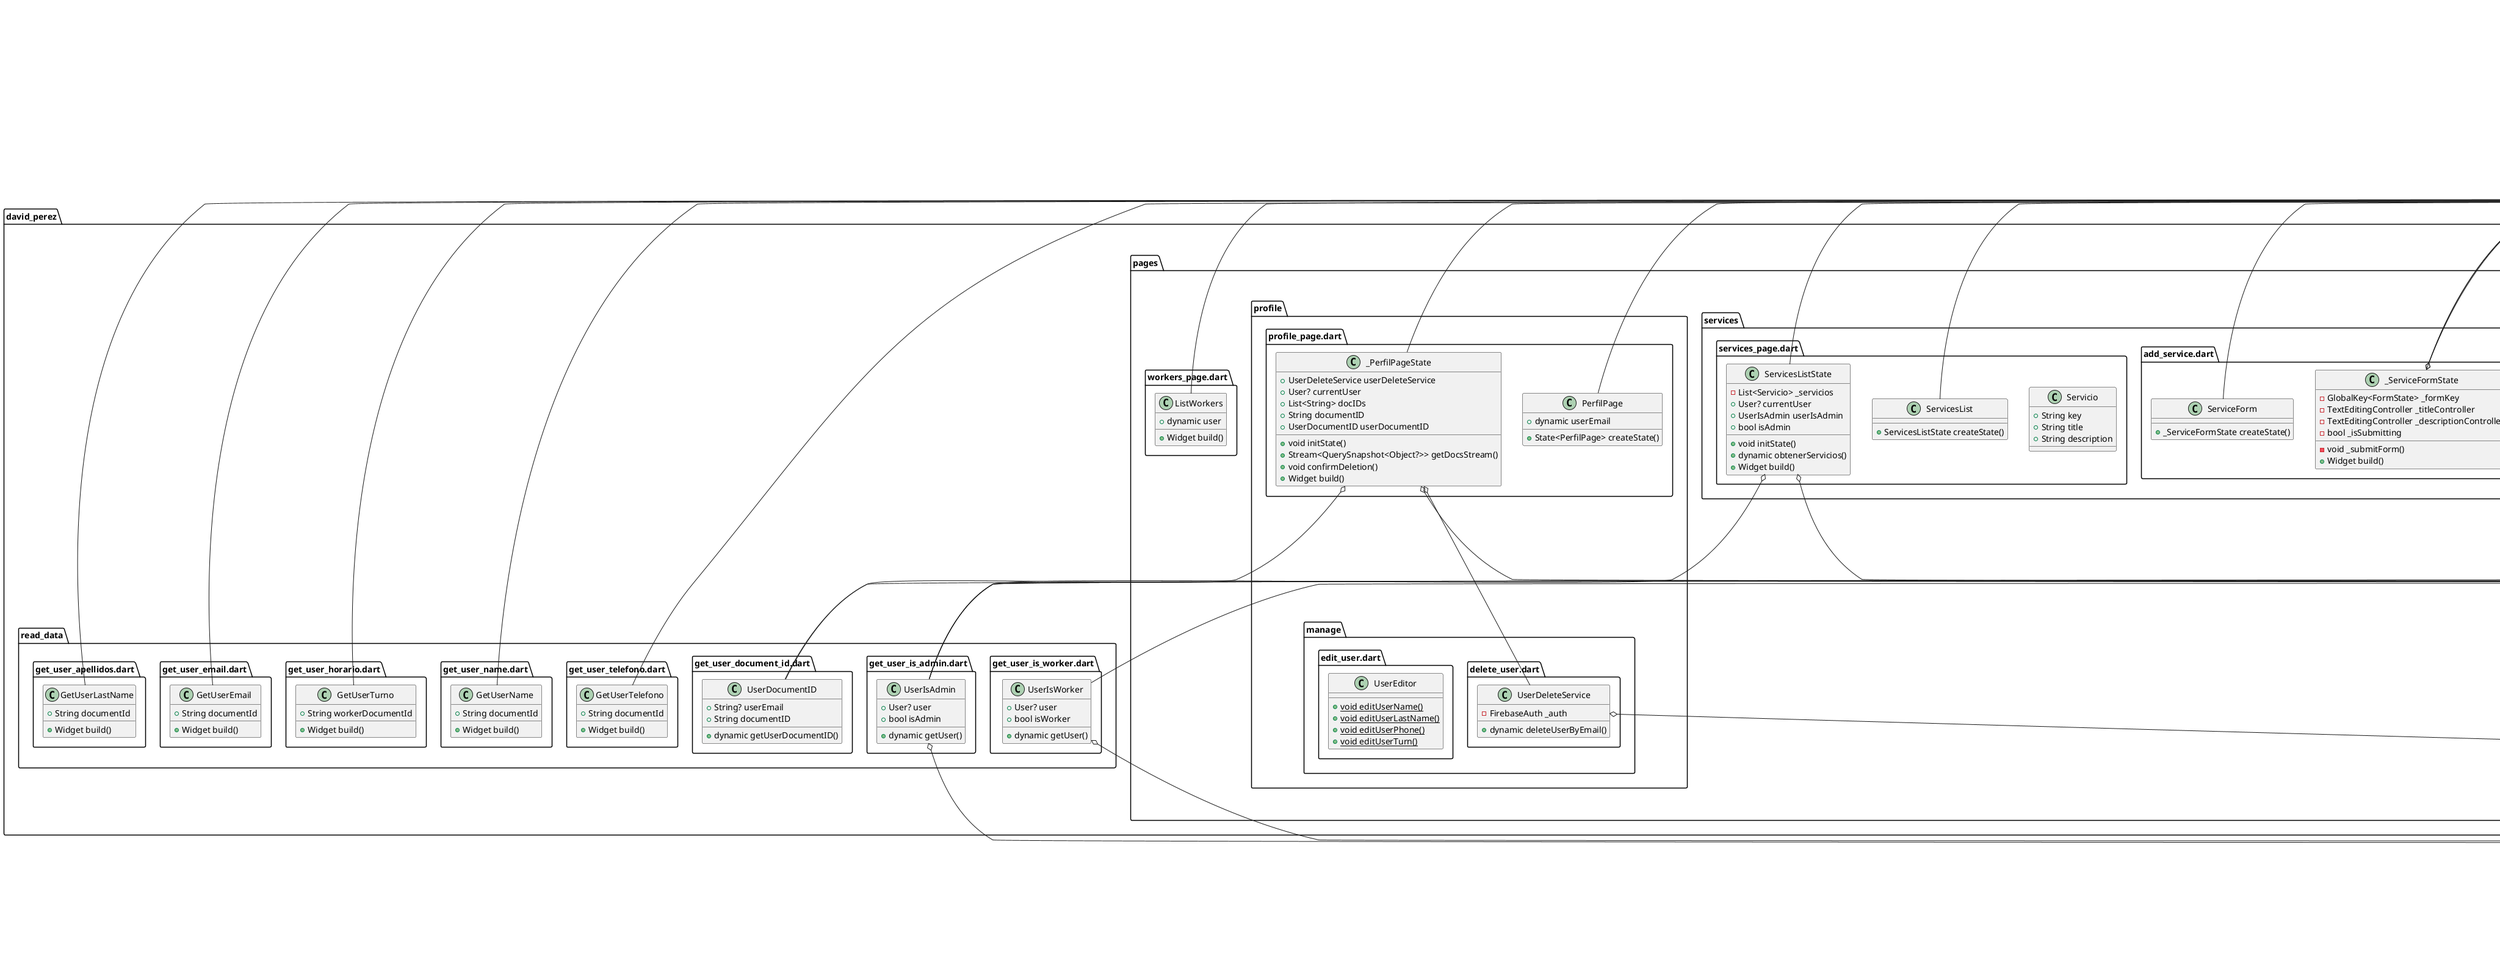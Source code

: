 @startuml
set namespaceSeparator ::

class "david_perez::auth::auth_page.dart::AuthPage" {
  +State<AuthPage> createState()
}

"flutter::src::widgets::framework.dart::StatefulWidget" <|-- "david_perez::auth::auth_page.dart::AuthPage"

class "david_perez::auth::auth_page.dart::_AuthPageState" {
  +bool showLoginPage
  +void toggleScreens()
  +Widget build()
}

"flutter::src::widgets::framework.dart::State" <|-- "david_perez::auth::auth_page.dart::_AuthPageState"

class "david_perez::auth::google_auth.dart::GoogleAuth" {
  -GoogleSignIn _googleSignIn
  -FirebaseAuth _auth
  +dynamic signOut()
  +dynamic signInWithGoogle()
  -dynamic _showPasswordDialog()
}

"david_perez::auth::google_auth.dart::GoogleAuth" o-- "google_sign_in::google_sign_in.dart::GoogleSignIn"
"david_perez::auth::google_auth.dart::GoogleAuth" o-- "firebase_auth::firebase_auth.dart::FirebaseAuth"

class "david_perez::auth::main_page.dart::MainPage" {
  +State<MainPage> createState()
}

"flutter::src::widgets::framework.dart::StatefulWidget" <|-- "david_perez::auth::main_page.dart::MainPage"

class "david_perez::auth::main_page.dart::_MainPageState" {
  +Widget build()
}

"flutter::src::widgets::framework.dart::State" <|-- "david_perez::auth::main_page.dart::_MainPageState"

class "david_perez::firebase_options.dart::DefaultFirebaseOptions" {
  {static} +FirebaseOptions web
  {static} +FirebaseOptions android
  {static} +FirebaseOptions ios
  {static} +FirebaseOptions macos
  {static} +FirebaseOptions currentPlatform
}

"david_perez::firebase_options.dart::DefaultFirebaseOptions" o-- "firebase_core_platform_interface::firebase_core_platform_interface.dart::FirebaseOptions"

class "david_perez::main.dart::MyApp" {
  +Widget build()
}

"flutter::src::widgets::framework.dart::StatelessWidget" <|-- "david_perez::main.dart::MyApp"

class "david_perez::main.dart::AuthenticationService" {
  -FirebaseAuth _firebaseAuth
  +Stream<User?> authStateChanges
  +dynamic signOut()
}

"david_perez::main.dart::AuthenticationService" o-- "firebase_auth::firebase_auth.dart::FirebaseAuth"
"david_perez::main.dart::AuthenticationService" o-- "dart::async::Stream<User>"

class "david_perez::pages::bookings_page.dart::ListBookings" {
  +dynamic getProductById()
  -void _showFlipCardDialog()
  +dynamic getProductData()
  +Widget build()
}

"flutter::src::widgets::framework.dart::StatelessWidget" <|-- "david_perez::pages::bookings_page.dart::ListBookings"

class "david_perez::pages::calendars::calendar_ask_quote.dart::CalendarAskQuotes" {
  +User? user
  +State<CalendarAskQuotes> createState()
}

"david_perez::pages::calendars::calendar_ask_quote.dart::CalendarAskQuotes" o-- "firebase_auth::firebase_auth.dart::User"
"flutter::src::widgets::framework.dart::StatefulWidget" <|-- "david_perez::pages::calendars::calendar_ask_quote.dart::CalendarAskQuotes"

class "david_perez::pages::calendars::calendar_ask_quote.dart::_CalendarAskQuotesState" {
  -CalendarFormat _calendarFormat
  -DateTime _focusedDay
  -DateTime? _selectedDay
  +CalendarService calendarioService
  +void initState()
  -bool _isDaySelectable()
  -dynamic _allCitasOcupadas()
  -dynamic _agregarCita()
  -dynamic _getCitasOcupadas()
  -void _showCitasList()
  -List<String> _getCitas()
  +Widget build()
}

"david_perez::pages::calendars::calendar_ask_quote.dart::_CalendarAskQuotesState" o-- "table_calendar::src::shared::utils.dart::CalendarFormat"
"david_perez::pages::calendars::calendar_ask_quote.dart::_CalendarAskQuotesState" o-- "david_perez::pages::calendars::services::calendar_service.dart::CalendarService"
"flutter::src::widgets::framework.dart::State" <|-- "david_perez::pages::calendars::calendar_ask_quote.dart::_CalendarAskQuotesState"

class "david_perez::pages::calendars::calendar_quotes_page.dart::CalendarQuotesPage" {
  +User? user
  +State<CalendarQuotesPage> createState()
}

"david_perez::pages::calendars::calendar_quotes_page.dart::CalendarQuotesPage" o-- "firebase_auth::firebase_auth.dart::User"
"flutter::src::widgets::framework.dart::StatefulWidget" <|-- "david_perez::pages::calendars::calendar_quotes_page.dart::CalendarQuotesPage"

class "david_perez::pages::calendars::calendar_quotes_page.dart::_CalendarQuotesPageState" {
  -CalendarFormat _calendarFormat
  -DateTime _focusedDay
  -DateTime? _selectedDay
  +CalendarService calendarioService
  +void initState()
  -bool _isDaySelectable()
  -dynamic _allCitasOcupadas()
  -dynamic _agregarCita()
  -dynamic _getCitasOcupadas()
  -void _showCitasList()
  -List<String> _getCitas()
  +Widget build()
}

"david_perez::pages::calendars::calendar_quotes_page.dart::_CalendarQuotesPageState" o-- "table_calendar::src::shared::utils.dart::CalendarFormat"
"david_perez::pages::calendars::calendar_quotes_page.dart::_CalendarQuotesPageState" o-- "david_perez::pages::calendars::services::calendar_service.dart::CalendarService"
"flutter::src::widgets::framework.dart::State" <|-- "david_perez::pages::calendars::calendar_quotes_page.dart::_CalendarQuotesPageState"

class "david_perez::pages::calendars::calendar_worker_page.dart::CalendarWorker" {
  +String workerUid
  +User? user
  +_CalendarWorkerState createState()
}

"david_perez::pages::calendars::calendar_worker_page.dart::CalendarWorker" o-- "firebase_auth::firebase_auth.dart::User"
"flutter::src::widgets::framework.dart::StatefulWidget" <|-- "david_perez::pages::calendars::calendar_worker_page.dart::CalendarWorker"

class "david_perez::pages::calendars::calendar_worker_page.dart::_CalendarWorkerState" {
  +CalendarFormat calendarFormat
  -DateTime _focusedDay
  -DateTime? _selectedDay
  +String workerEmail
  +dynamic getEventsOfDay()
  +void initState()
  +dynamic dayHasTasks()
  +Widget build()
}

"david_perez::pages::calendars::calendar_worker_page.dart::_CalendarWorkerState" o-- "table_calendar::src::shared::utils.dart::CalendarFormat"
"flutter::src::widgets::framework.dart::State" <|-- "david_perez::pages::calendars::calendar_worker_page.dart::_CalendarWorkerState"

class "david_perez::pages::calendars::services::calendar_service.dart::CalendarService" {
  +FirebaseFirestore firestore
  +User? currentUser
  +dynamic eliminarCitasAntiguas()
  +dynamic getUserDataFuture()
  +dynamic getClienteUid()
  +dynamic getWorkerTurn()
  +dynamic getWorkerUid()
}

"david_perez::pages::calendars::services::calendar_service.dart::CalendarService" o-- "cloud_firestore::cloud_firestore.dart::FirebaseFirestore"
"david_perez::pages::calendars::services::calendar_service.dart::CalendarService" o-- "firebase_auth::firebase_auth.dart::User"

class "david_perez::pages::facilities::add_facilities.dart::FacilitieForm" {
  +_FacilitieFormState createState()
}

"flutter::src::widgets::framework.dart::StatefulWidget" <|-- "david_perez::pages::facilities::add_facilities.dart::FacilitieForm"

class "david_perez::pages::facilities::add_facilities.dart::_FacilitieFormState" {
  -GlobalKey<FormState> _formKey
  -TextEditingController _titleController
  -TextEditingController _descriptionController
  -bool _isSubmitting
  -void _submitForm()
  +Widget build()
}

"david_perez::pages::facilities::add_facilities.dart::_FacilitieFormState" o-- "flutter::src::widgets::framework.dart::GlobalKey<FormState>"
"david_perez::pages::facilities::add_facilities.dart::_FacilitieFormState" o-- "flutter::src::widgets::editable_text.dart::TextEditingController"
"flutter::src::widgets::framework.dart::State" <|-- "david_perez::pages::facilities::add_facilities.dart::_FacilitieFormState"

class "david_perez::pages::facilities::facilities_page.dart::Facility" {
  +String key
  +String titulo
  +String descripcion
}

class "david_perez::pages::facilities::facilities_page.dart::FacilitiesList" {
  +FacilitiesListState createState()
}

"flutter::src::widgets::framework.dart::StatefulWidget" <|-- "david_perez::pages::facilities::facilities_page.dart::FacilitiesList"

class "david_perez::pages::facilities::facilities_page.dart::FacilitiesListState" {
  -List<Facility> _facilities
  +User? currentUser
  +UserIsAdmin userIsAdmin
  +bool isAdmin
  +void initState()
  +dynamic obtenerServicios()
  +Widget build()
}

"david_perez::pages::facilities::facilities_page.dart::FacilitiesListState" o-- "firebase_auth::firebase_auth.dart::User"
"david_perez::pages::facilities::facilities_page.dart::FacilitiesListState" o-- "david_perez::read_data::get_user_is_admin.dart::UserIsAdmin"
"flutter::src::widgets::framework.dart::State" <|-- "david_perez::pages::facilities::facilities_page.dart::FacilitiesListState"

class "david_perez::pages::forgot_pw_page.dart::ForgotPasswordPage" {
  +State<ForgotPasswordPage> createState()
}

"flutter::src::widgets::framework.dart::StatefulWidget" <|-- "david_perez::pages::forgot_pw_page.dart::ForgotPasswordPage"

class "david_perez::pages::forgot_pw_page.dart::_ForgotPasswordPageState" {
  -TextEditingController _emailController
  +void dispose()
  +dynamic passwordReset()
  +Widget build()
}

"david_perez::pages::forgot_pw_page.dart::_ForgotPasswordPageState" o-- "flutter::src::widgets::editable_text.dart::TextEditingController"
"flutter::src::widgets::framework.dart::State" <|-- "david_perez::pages::forgot_pw_page.dart::_ForgotPasswordPageState"

class "david_perez::pages::home_page.dart::HomePage" {
  +State<HomePage> createState()
}

"flutter::src::widgets::framework.dart::StatefulWidget" <|-- "david_perez::pages::home_page.dart::HomePage"

class "david_perez::pages::home_page.dart::_HomePageState" {
  +Widget build()
}

"flutter::src::widgets::framework.dart::State" <|-- "david_perez::pages::home_page.dart::_HomePageState"

class "david_perez::pages::jobs_page.dart::ListJobs" {
  +Widget build()
}

"flutter::src::widgets::framework.dart::StatelessWidget" <|-- "david_perez::pages::jobs_page.dart::ListJobs"

class "david_perez::pages::login_page.dart::LoginPage" {
  +void Function() showRegisterPage
  +State<LoginPage> createState()
}

"david_perez::pages::login_page.dart::LoginPage" o-- "dart::ui::void Function()"
"flutter::src::widgets::framework.dart::StatefulWidget" <|-- "david_perez::pages::login_page.dart::LoginPage"

class "david_perez::pages::login_page.dart::_LoginPageState" {
  +TextEditingController emailController
  +TextEditingController passwordController
  +bool validateFields()
  +Widget build()
}

"david_perez::pages::login_page.dart::_LoginPageState" o-- "flutter::src::widgets::editable_text.dart::TextEditingController"
"flutter::src::widgets::framework.dart::State" <|-- "david_perez::pages::login_page.dart::_LoginPageState"

class "david_perez::pages::maintenances::add_maintenance.dart::MaintenanceForm" {
  +_MaintenanceFormState createState()
}

"flutter::src::widgets::framework.dart::StatefulWidget" <|-- "david_perez::pages::maintenances::add_maintenance.dart::MaintenanceForm"

class "david_perez::pages::maintenances::add_maintenance.dart::_MaintenanceFormState" {
  -GlobalKey<FormState> _formKey
  -TextEditingController _titleController
  -TextEditingController _descriptionController
  -bool _isSubmitting
  -void _submitForm()
  +Widget build()
}

"david_perez::pages::maintenances::add_maintenance.dart::_MaintenanceFormState" o-- "flutter::src::widgets::framework.dart::GlobalKey<FormState>"
"david_perez::pages::maintenances::add_maintenance.dart::_MaintenanceFormState" o-- "flutter::src::widgets::editable_text.dart::TextEditingController"
"flutter::src::widgets::framework.dart::State" <|-- "david_perez::pages::maintenances::add_maintenance.dart::_MaintenanceFormState"

class "david_perez::pages::maintenances::maintenance_page.dart::Maintenance" {
  +String key
  +String title
  +String description
}

class "david_perez::pages::maintenances::maintenance_page.dart::MaintenanceList" {
  +MaintenanceListState createState()
}

"flutter::src::widgets::framework.dart::StatefulWidget" <|-- "david_perez::pages::maintenances::maintenance_page.dart::MaintenanceList"

class "david_perez::pages::maintenances::maintenance_page.dart::MaintenanceListState" {
  -List<Maintenance> _maintenances
  +User? currentUser
  +UserIsAdmin userIsAdmin
  +bool isAdmin
  +void initState()
  +dynamic obtenerMaintenances()
  +Widget build()
}

"david_perez::pages::maintenances::maintenance_page.dart::MaintenanceListState" o-- "firebase_auth::firebase_auth.dart::User"
"david_perez::pages::maintenances::maintenance_page.dart::MaintenanceListState" o-- "david_perez::read_data::get_user_is_admin.dart::UserIsAdmin"
"flutter::src::widgets::framework.dart::State" <|-- "david_perez::pages::maintenances::maintenance_page.dart::MaintenanceListState"

class "david_perez::pages::manage_page.dart::ManagePage" {
  +User? currentUser
  +State<ManagePage> createState()
}

"david_perez::pages::manage_page.dart::ManagePage" o-- "firebase_auth::firebase_auth.dart::User"
"flutter::src::widgets::framework.dart::StatefulWidget" <|-- "david_perez::pages::manage_page.dart::ManagePage"

class "david_perez::pages::manage_page.dart::_ManagePageState" {
  +Widget build()
  -Widget _buildCard()
}

"flutter::src::widgets::framework.dart::State" <|-- "david_perez::pages::manage_page.dart::_ManagePageState"

class "david_perez::pages::products_page.dart::ListProducts" {
  +Widget build()
}

"flutter::src::widgets::framework.dart::StatelessWidget" <|-- "david_perez::pages::products_page.dart::ListProducts"

class "david_perez::pages::profile::manage::delete_user.dart::UserDeleteService" {
  -FirebaseAuth _auth
  +dynamic deleteUserByEmail()
}

"david_perez::pages::profile::manage::delete_user.dart::UserDeleteService" o-- "firebase_auth::firebase_auth.dart::FirebaseAuth"

class "david_perez::pages::profile::manage::edit_user.dart::UserEditor" {
  {static} +void editUserName()
  {static} +void editUserLastName()
  {static} +void editUserPhone()
  {static} +void editUserTurn()
}

class "david_perez::pages::profile::profile_page.dart::PerfilPage" {
  +dynamic userEmail
  +State<PerfilPage> createState()
}

"flutter::src::widgets::framework.dart::StatefulWidget" <|-- "david_perez::pages::profile::profile_page.dart::PerfilPage"

class "david_perez::pages::profile::profile_page.dart::_PerfilPageState" {
  +UserDeleteService userDeleteService
  +User? currentUser
  +List<String> docIDs
  +String documentID
  +UserDocumentID userDocumentID
  +void initState()
  +Stream<QuerySnapshot<Object?>> getDocsStream()
  +void confirmDeletion()
  +Widget build()
}

"david_perez::pages::profile::profile_page.dart::_PerfilPageState" o-- "david_perez::pages::profile::manage::delete_user.dart::UserDeleteService"
"david_perez::pages::profile::profile_page.dart::_PerfilPageState" o-- "firebase_auth::firebase_auth.dart::User"
"david_perez::pages::profile::profile_page.dart::_PerfilPageState" o-- "david_perez::read_data::get_user_document_id.dart::UserDocumentID"
"flutter::src::widgets::framework.dart::State" <|-- "david_perez::pages::profile::profile_page.dart::_PerfilPageState"

class "david_perez::pages::register_page.dart::RegisterPage" {
  +void Function() showLoginPage
  +State<RegisterPage> createState()
}

"david_perez::pages::register_page.dart::RegisterPage" o-- "dart::ui::void Function()"
"flutter::src::widgets::framework.dart::StatefulWidget" <|-- "david_perez::pages::register_page.dart::RegisterPage"

class "david_perez::pages::register_page.dart::_RegisterPageState" {
  +TextEditingController emailController
  +TextEditingController passwordController
  +TextEditingController confirmPasswordController
  +TextEditingController nameController
  +TextEditingController lastNameController
  +TextEditingController phoneController
  +bool isWorker
  +TextEditingController code
  +Widget build()
}

"david_perez::pages::register_page.dart::_RegisterPageState" o-- "flutter::src::widgets::editable_text.dart::TextEditingController"
"flutter::src::widgets::framework.dart::State" <|-- "david_perez::pages::register_page.dart::_RegisterPageState"

class "david_perez::pages::services::add_service.dart::ServiceForm" {
  +_ServiceFormState createState()
}

"flutter::src::widgets::framework.dart::StatefulWidget" <|-- "david_perez::pages::services::add_service.dart::ServiceForm"

class "david_perez::pages::services::add_service.dart::_ServiceFormState" {
  -GlobalKey<FormState> _formKey
  -TextEditingController _titleController
  -TextEditingController _descriptionController
  -bool _isSubmitting
  -void _submitForm()
  +Widget build()
}

"david_perez::pages::services::add_service.dart::_ServiceFormState" o-- "flutter::src::widgets::framework.dart::GlobalKey<FormState>"
"david_perez::pages::services::add_service.dart::_ServiceFormState" o-- "flutter::src::widgets::editable_text.dart::TextEditingController"
"flutter::src::widgets::framework.dart::State" <|-- "david_perez::pages::services::add_service.dart::_ServiceFormState"

class "david_perez::pages::services::services_page.dart::Servicio" {
  +String key
  +String title
  +String description
}

class "david_perez::pages::services::services_page.dart::ServicesList" {
  +ServicesListState createState()
}

"flutter::src::widgets::framework.dart::StatefulWidget" <|-- "david_perez::pages::services::services_page.dart::ServicesList"

class "david_perez::pages::services::services_page.dart::ServicesListState" {
  -List<Servicio> _servicios
  +User? currentUser
  +UserIsAdmin userIsAdmin
  +bool isAdmin
  +void initState()
  +dynamic obtenerServicios()
  +Widget build()
}

"david_perez::pages::services::services_page.dart::ServicesListState" o-- "firebase_auth::firebase_auth.dart::User"
"david_perez::pages::services::services_page.dart::ServicesListState" o-- "david_perez::read_data::get_user_is_admin.dart::UserIsAdmin"
"flutter::src::widgets::framework.dart::State" <|-- "david_perez::pages::services::services_page.dart::ServicesListState"

class "david_perez::pages::workers_page.dart::ListWorkers" {
  +dynamic user
  +Widget build()
}

"flutter::src::widgets::framework.dart::StatelessWidget" <|-- "david_perez::pages::workers_page.dart::ListWorkers"

class "david_perez::read_data::get_user_apellidos.dart::GetUserLastName" {
  +String documentId
  +Widget build()
}

"flutter::src::widgets::framework.dart::StatelessWidget" <|-- "david_perez::read_data::get_user_apellidos.dart::GetUserLastName"

class "david_perez::read_data::get_user_document_id.dart::UserDocumentID" {
  +String? userEmail
  +String documentID
  +dynamic getUserDocumentID()
}

class "david_perez::read_data::get_user_email.dart::GetUserEmail" {
  +String documentId
  +Widget build()
}

"flutter::src::widgets::framework.dart::StatelessWidget" <|-- "david_perez::read_data::get_user_email.dart::GetUserEmail"

class "david_perez::read_data::get_user_horario.dart::GetUserTurno" {
  +String workerDocumentId
  +Widget build()
}

"flutter::src::widgets::framework.dart::StatelessWidget" <|-- "david_perez::read_data::get_user_horario.dart::GetUserTurno"

class "david_perez::read_data::get_user_is_admin.dart::UserIsAdmin" {
  +User? user
  +bool isAdmin
  +dynamic getUser()
}

"david_perez::read_data::get_user_is_admin.dart::UserIsAdmin" o-- "firebase_auth::firebase_auth.dart::User"

class "david_perez::read_data::get_user_is_worker.dart::UserIsWorker" {
  +User? user
  +bool isWorker
  +dynamic getUser()
}

"david_perez::read_data::get_user_is_worker.dart::UserIsWorker" o-- "firebase_auth::firebase_auth.dart::User"

class "david_perez::read_data::get_user_name.dart::GetUserName" {
  +String documentId
  +Widget build()
}

"flutter::src::widgets::framework.dart::StatelessWidget" <|-- "david_perez::read_data::get_user_name.dart::GetUserName"

class "david_perez::read_data::get_user_telefono.dart::GetUserTelefono" {
  +String documentId
  +Widget build()
}

"flutter::src::widgets::framework.dart::StatelessWidget" <|-- "david_perez::read_data::get_user_telefono.dart::GetUserTelefono"

class "david_perez::services::user_auth.dart::UserAuth" {
  +TextEditingController emailController
  +TextEditingController passwordController
  +BuildContext context
  +FirebaseAuth auth
  -GoogleSignIn _googleSignIn
  +dynamic signUserIn()
  +dynamic wrongEmailMessage()
  +dynamic wrongPasswordMessage()
  +dynamic signOutGoogle()
}

"david_perez::services::user_auth.dart::UserAuth" o-- "flutter::src::widgets::editable_text.dart::TextEditingController"
"david_perez::services::user_auth.dart::UserAuth" o-- "flutter::src::widgets::framework.dart::BuildContext"
"david_perez::services::user_auth.dart::UserAuth" o-- "firebase_auth::firebase_auth.dart::FirebaseAuth"
"david_perez::services::user_auth.dart::UserAuth" o-- "google_sign_in::google_sign_in.dart::GoogleSignIn"

class "david_perez::services::user_register.dart::UserRegister" {
  +TextEditingController emailController
  +TextEditingController passwordController
  +TextEditingController confirmPasswordController
  +TextEditingController nameController
  +TextEditingController lastNameController
  +TextEditingController phoneController
  +TextEditingController code
  +BuildContext context
  +bool isWorker
  +bool isBoss
  +bool isMeasurer
  +dynamic isCodeValid()
  +dynamic signUp()
  +bool isEmailValid()
  +bool isPhoneNumberValid()
  +bool isPasswordStrongEnough()
  +dynamic checkEmailInUse()
  +void wrongMessage()
  +dynamic addUserDetails()
  +bool passwordConfirmed()
}

"david_perez::services::user_register.dart::UserRegister" o-- "flutter::src::widgets::editable_text.dart::TextEditingController"
"david_perez::services::user_register.dart::UserRegister" o-- "flutter::src::widgets::framework.dart::BuildContext"

class "david_perez::widgets::bookings::delete_booking.dart::DeleteBookingDialog" {
  +DocumentSnapshot<Object?> booking
  +DeleteBookingDialogState createState()
}

"david_perez::widgets::bookings::delete_booking.dart::DeleteBookingDialog" o-- "cloud_firestore::cloud_firestore.dart::DocumentSnapshot<Object>"
"flutter::src::widgets::framework.dart::StatefulWidget" <|-- "david_perez::widgets::bookings::delete_booking.dart::DeleteBookingDialog"

class "david_perez::widgets::bookings::delete_booking.dart::DeleteBookingDialogState" {
  +void deleteBooking()
  +void deleteTask()
  +Widget build()
}

"flutter::src::widgets::framework.dart::State" <|-- "david_perez::widgets::bookings::delete_booking.dart::DeleteBookingDialogState"

class "david_perez::widgets::bookings::show_booking.dart::ShowBookingDialog" {
  +DocumentSnapshot<Object?> booking
  +ShowBookingDialogState createState()
}

"david_perez::widgets::bookings::show_booking.dart::ShowBookingDialog" o-- "cloud_firestore::cloud_firestore.dart::DocumentSnapshot<Object>"
"flutter::src::widgets::framework.dart::StatefulWidget" <|-- "david_perez::widgets::bookings::show_booking.dart::ShowBookingDialog"

class "david_perez::widgets::bookings::show_booking.dart::ShowBookingDialogState" {
  +TextEditingController dateController
  +TextEditingController productController
  +bool isPaid
  +void initState()
  +dynamic getProductData()
  +dynamic getProductById()
  -void _showFlipCardDialog()
  +Widget build()
}

"david_perez::widgets::bookings::show_booking.dart::ShowBookingDialogState" o-- "flutter::src::widgets::editable_text.dart::TextEditingController"
"flutter::src::widgets::framework.dart::State" <|-- "david_perez::widgets::bookings::show_booking.dart::ShowBookingDialogState"

class "david_perez::widgets::custom_appbar.dart::CustomAppBar" {
  +bool showBackArrow
  +Size preferredSize
  +Widget build()
}

"david_perez::widgets::custom_appbar.dart::CustomAppBar" o-- "dart::ui::Size"
"flutter::src::widgets::framework.dart::StatelessWidget" <|-- "david_perez::widgets::custom_appbar.dart::CustomAppBar"
"flutter::src::widgets::preferred_size.dart::PreferredSizeWidget" <|-- "david_perez::widgets::custom_appbar.dart::CustomAppBar"

class "david_perez::widgets::custom_drawer.dart::CustomDrawer" {
  +User? currentUser
  +State<CustomDrawer> createState()
}

"david_perez::widgets::custom_drawer.dart::CustomDrawer" o-- "firebase_auth::firebase_auth.dart::User"
"flutter::src::widgets::framework.dart::StatefulWidget" <|-- "david_perez::widgets::custom_drawer.dart::CustomDrawer"

class "david_perez::widgets::custom_drawer.dart::_CustomDrawerState" {
  +bool isWorker
  +bool isAdmin
  +String documentID
  +UserIsAdmin userIsAdmin
  +UserIsWorker userIsWorker
  +UserDocumentID userDocumentID
  +void initState()
  +Widget build()
}

"david_perez::widgets::custom_drawer.dart::_CustomDrawerState" o-- "david_perez::read_data::get_user_is_admin.dart::UserIsAdmin"
"david_perez::widgets::custom_drawer.dart::_CustomDrawerState" o-- "david_perez::read_data::get_user_is_worker.dart::UserIsWorker"
"david_perez::widgets::custom_drawer.dart::_CustomDrawerState" o-- "david_perez::read_data::get_user_document_id.dart::UserDocumentID"
"flutter::src::widgets::framework.dart::State" <|-- "david_perez::widgets::custom_drawer.dart::_CustomDrawerState"

class "david_perez::widgets::icons.dart::CircleIconsWidget" {
  +String whatsappNumber
  +String phoneNumber
  +String instagramProfile
  +Widget build()
}

"flutter::src::widgets::framework.dart::StatelessWidget" <|-- "david_perez::widgets::icons.dart::CircleIconsWidget"

class "david_perez::widgets::icons_home.dart::IconsHome" {
  +String iconURL
  +String text
  +Widget page
  +_IconsHomeState createState()
}

"david_perez::widgets::icons_home.dart::IconsHome" o-- "flutter::src::widgets::framework.dart::Widget"
"flutter::src::widgets::framework.dart::StatefulWidget" <|-- "david_perez::widgets::icons_home.dart::IconsHome"

class "david_perez::widgets::icons_home.dart::_IconsHomeState" {
  +Widget build()
}

"flutter::src::widgets::framework.dart::State" <|-- "david_perez::widgets::icons_home.dart::_IconsHomeState"

class "david_perez::widgets::jobs::add_job.dart::JobForm" {
  +_JobFormState createState()
}

"flutter::src::widgets::framework.dart::StatefulWidget" <|-- "david_perez::widgets::jobs::add_job.dart::JobForm"

class "david_perez::widgets::jobs::add_job.dart::_JobFormState" {
  -GlobalKey<FormState> _formKey
  -TextEditingController _titleController
  -TextEditingController _descriptionController
  -File? _image
  -bool _isSubmitting
  -String? _imageError
  -dynamic _pickImage()
  -dynamic _uploadImageToStorage()
  -void _submitForm()
  +Widget build()
}

"david_perez::widgets::jobs::add_job.dart::_JobFormState" o-- "flutter::src::widgets::framework.dart::GlobalKey<FormState>"
"david_perez::widgets::jobs::add_job.dart::_JobFormState" o-- "flutter::src::widgets::editable_text.dart::TextEditingController"
"david_perez::widgets::jobs::add_job.dart::_JobFormState" o-- "dart::io::File"
"flutter::src::widgets::framework.dart::State" <|-- "david_perez::widgets::jobs::add_job.dart::_JobFormState"

class "david_perez::widgets::jobs::edit_job.dart::EditJob" {
  +dynamic job
  +State<EditJob> createState()
}

"flutter::src::widgets::framework.dart::StatefulWidget" <|-- "david_perez::widgets::jobs::edit_job.dart::EditJob"

class "david_perez::widgets::jobs::edit_job.dart::_EditJobState" {
  -String _title
  -String _description
  -File? _image
  -String? _imageUrlFromDatabase
  +String jobID
  -GlobalKey<FormState> _formKey
  +CollectionReference<Object?> jobsCollection
  -dynamic _pickImage()
  -dynamic _uploadImageToStorage()
  -dynamic _deletePreviousImage()
  -void _showLoadingDialog()
  -Widget _buildImage()
  +Widget build()
}

"david_perez::widgets::jobs::edit_job.dart::_EditJobState" o-- "dart::io::File"
"david_perez::widgets::jobs::edit_job.dart::_EditJobState" o-- "flutter::src::widgets::framework.dart::GlobalKey<FormState>"
"david_perez::widgets::jobs::edit_job.dart::_EditJobState" o-- "cloud_firestore::cloud_firestore.dart::CollectionReference<Object>"
"flutter::src::widgets::framework.dart::State" <|-- "david_perez::widgets::jobs::edit_job.dart::_EditJobState"

class "david_perez::widgets::jobs::jobs_row.dart::JobsCardsRow" {
  +User? currentUser
  +State<JobsCardsRow> createState()
}

"david_perez::widgets::jobs::jobs_row.dart::JobsCardsRow" o-- "firebase_auth::firebase_auth.dart::User"
"flutter::src::widgets::framework.dart::StatefulWidget" <|-- "david_perez::widgets::jobs::jobs_row.dart::JobsCardsRow"

class "david_perez::widgets::jobs::jobs_row.dart::_JobsCardsRowState" {
  +FirebaseFirestore database
  +Stream<QuerySnapshot<Object?>> fetchJobsStream()
  +Widget build()
}

"david_perez::widgets::jobs::jobs_row.dart::_JobsCardsRowState" o-- "cloud_firestore::cloud_firestore.dart::FirebaseFirestore"
"flutter::src::widgets::framework.dart::State" <|-- "david_perez::widgets::jobs::jobs_row.dart::_JobsCardsRowState"

class "david_perez::widgets::jobs::job_card_widget.dart::JobCardWidget" {
  +dynamic job
  +Widget build()
}

"flutter::src::widgets::framework.dart::StatelessWidget" <|-- "david_perez::widgets::jobs::job_card_widget.dart::JobCardWidget"

class "david_perez::widgets::lists::bookings_list.dart::BookingsListView" {
  +User? currentUser
  +String? clienteEmail
  +Widget build()
}

"david_perez::widgets::lists::bookings_list.dart::BookingsListView" o-- "firebase_auth::firebase_auth.dart::User"
"flutter::src::widgets::framework.dart::StatelessWidget" <|-- "david_perez::widgets::lists::bookings_list.dart::BookingsListView"

class "david_perez::widgets::lists::quotes_list_view.dart::CitasListView" {
  +String? clienteUid
  +DateTime? selectedDay
  +User? currentUser
  +String? clienteEmail
  +Widget build()
}

"david_perez::widgets::lists::quotes_list_view.dart::CitasListView" o-- "firebase_auth::firebase_auth.dart::User"
"flutter::src::widgets::framework.dart::StatelessWidget" <|-- "david_perez::widgets::lists::quotes_list_view.dart::CitasListView"

class "david_perez::widgets::lists::task_list_view.dart::TaskListView" {
  +String? workerUid
  +DateTime? selectedDay
  +bool? isAssigned
  +String? userEmail
  +String workerEmail
  +bool? edit
  +Widget build()
}

"flutter::src::widgets::framework.dart::StatelessWidget" <|-- "david_perez::widgets::lists::task_list_view.dart::TaskListView"

class "david_perez::widgets::my_button.dart::MyButton" {
  +dynamic Function()? onTap
  +String text
  +Widget build()
}

"david_perez::widgets::my_button.dart::MyButton" o-- "null::dynamic Function()"
"flutter::src::widgets::framework.dart::StatelessWidget" <|-- "david_perez::widgets::my_button.dart::MyButton"

class "david_perez::widgets::my_textfield.dart::MyTextField" {
  +TextEditingController controller
  +String hintText
  +bool obscureText
  +State<MyTextField> createState()
}

"david_perez::widgets::my_textfield.dart::MyTextField" o-- "flutter::src::widgets::editable_text.dart::TextEditingController"
"flutter::src::widgets::framework.dart::StatefulWidget" <|-- "david_perez::widgets::my_textfield.dart::MyTextField"

class "david_perez::widgets::my_textfield.dart::_MyTextFieldState" {
  +bool obscureText
  +void initState()
  +Widget build()
}

"flutter::src::widgets::framework.dart::State" <|-- "david_perez::widgets::my_textfield.dart::_MyTextFieldState"

class "david_perez::widgets::products::add_product.dart::ProductForm" {
  +_ProductFormState createState()
}

"flutter::src::widgets::framework.dart::StatefulWidget" <|-- "david_perez::widgets::products::add_product.dart::ProductForm"

class "david_perez::widgets::products::add_product.dart::_ProductFormState" {
  -GlobalKey<FormState> _formKey
  -TextEditingController _titleController
  -TextEditingController _descriptionController
  -TextEditingController _priceController
  -TextEditingController _stockController
  -File? _image
  -bool _isSubmitting
  -String? _imageError
  -dynamic _pickImage()
  -dynamic _uploadImageToStorage()
  -void _submitForm()
  +Widget build()
}

"david_perez::widgets::products::add_product.dart::_ProductFormState" o-- "flutter::src::widgets::framework.dart::GlobalKey<FormState>"
"david_perez::widgets::products::add_product.dart::_ProductFormState" o-- "flutter::src::widgets::editable_text.dart::TextEditingController"
"david_perez::widgets::products::add_product.dart::_ProductFormState" o-- "dart::io::File"
"flutter::src::widgets::framework.dart::State" <|-- "david_perez::widgets::products::add_product.dart::_ProductFormState"

class "david_perez::widgets::products::edit_product.dart::EditProduct" {
  +dynamic product
  +State<EditProduct> createState()
}

"flutter::src::widgets::framework.dart::StatefulWidget" <|-- "david_perez::widgets::products::edit_product.dart::EditProduct"

class "david_perez::widgets::products::edit_product.dart::_EditProductState" {
  -String _title
  -String _description
  -String _price
  -String _cantidad
  -File? _image
  -String? _imageUrlFromDatabase
  +String productID
  -GlobalKey<FormState> _formKey
  +CollectionReference<Object?> productsCollection
  -dynamic _pickImage()
  -dynamic _uploadImageToStorage()
  -dynamic _deletePreviousImage()
  -void _showLoadingDialog()
  -Widget _buildImage()
  +Widget build()
}

"david_perez::widgets::products::edit_product.dart::_EditProductState" o-- "dart::io::File"
"david_perez::widgets::products::edit_product.dart::_EditProductState" o-- "flutter::src::widgets::framework.dart::GlobalKey<FormState>"
"david_perez::widgets::products::edit_product.dart::_EditProductState" o-- "cloud_firestore::cloud_firestore.dart::CollectionReference<Object>"
"flutter::src::widgets::framework.dart::State" <|-- "david_perez::widgets::products::edit_product.dart::_EditProductState"

class "david_perez::widgets::products::products_colum.dart::ProductsCardColumn" {
  +User? currentUser
  +State<ProductsCardColumn> createState()
}

"david_perez::widgets::products::products_colum.dart::ProductsCardColumn" o-- "firebase_auth::firebase_auth.dart::User"
"flutter::src::widgets::framework.dart::StatefulWidget" <|-- "david_perez::widgets::products::products_colum.dart::ProductsCardColumn"

class "david_perez::widgets::products::products_colum.dart::_ProductsCardColumnState" {
  +FirebaseFirestore database
  +Stream<QuerySnapshot<Object?>> fetchProductsStream()
  +Widget build()
}

"david_perez::widgets::products::products_colum.dart::_ProductsCardColumnState" o-- "cloud_firestore::cloud_firestore.dart::FirebaseFirestore"
"flutter::src::widgets::framework.dart::State" <|-- "david_perez::widgets::products::products_colum.dart::_ProductsCardColumnState"

class "david_perez::widgets::products::product_card_widget.dart::ProductCardWidget" {
  +String productID
  +dynamic product
  +State<ProductCardWidget> createState()
}

"flutter::src::widgets::framework.dart::StatefulWidget" <|-- "david_perez::widgets::products::product_card_widget.dart::ProductCardWidget"

class "david_perez::widgets::products::product_card_widget.dart::_ProductCardWidgetState" {
  +User? currentUser
  -GlobalKey<ScaffoldState> _scaffoldKey
  +bool isLoading
  -GlobalKey<FormState> _formKey
  +Stream<QuerySnapshot<Object?>> getDocsStream()
  +dynamic sendEmail()
  -dynamic _showConfirmationDialog()
  +Widget build()
}

"david_perez::widgets::products::product_card_widget.dart::_ProductCardWidgetState" o-- "firebase_auth::firebase_auth.dart::User"
"david_perez::widgets::products::product_card_widget.dart::_ProductCardWidgetState" o-- "flutter::src::widgets::framework.dart::GlobalKey<ScaffoldState>"
"david_perez::widgets::products::product_card_widget.dart::_ProductCardWidgetState" o-- "flutter::src::widgets::framework.dart::GlobalKey<FormState>"
"flutter::src::widgets::framework.dart::State" <|-- "david_perez::widgets::products::product_card_widget.dart::_ProductCardWidgetState"

class "david_perez::widgets::quotes::delete_quote.dart::DeleteQuoteDialog" {
  +DocumentSnapshot<Object?> quote
  +DeleteQuoteDialogState createState()
}

"david_perez::widgets::quotes::delete_quote.dart::DeleteQuoteDialog" o-- "cloud_firestore::cloud_firestore.dart::DocumentSnapshot<Object>"
"flutter::src::widgets::framework.dart::StatefulWidget" <|-- "david_perez::widgets::quotes::delete_quote.dart::DeleteQuoteDialog"

class "david_perez::widgets::quotes::delete_quote.dart::DeleteQuoteDialogState" {
  +void deleteQuote()
  +void deleteTask()
  +Widget build()
}

"flutter::src::widgets::framework.dart::State" <|-- "david_perez::widgets::quotes::delete_quote.dart::DeleteQuoteDialogState"

class "david_perez::widgets::quotes::show_quote.dart::ShowQuoteDialog" {
  +DocumentSnapshot<Object?> quote
  +ShowQuoteDialogState createState()
}

"david_perez::widgets::quotes::show_quote.dart::ShowQuoteDialog" o-- "cloud_firestore::cloud_firestore.dart::DocumentSnapshot<Object>"
"flutter::src::widgets::framework.dart::StatefulWidget" <|-- "david_perez::widgets::quotes::show_quote.dart::ShowQuoteDialog"

class "david_perez::widgets::quotes::show_quote.dart::ShowQuoteDialogState" {
  +TextEditingController addressController
  +TextEditingController dateController
  +bool isImportant
  +bool isDone
  +void initState()
  +Widget build()
}

"david_perez::widgets::quotes::show_quote.dart::ShowQuoteDialogState" o-- "flutter::src::widgets::editable_text.dart::TextEditingController"
"flutter::src::widgets::framework.dart::State" <|-- "david_perez::widgets::quotes::show_quote.dart::ShowQuoteDialogState"

class "david_perez::widgets::square_tile.dart::SquareTile" {
  +String imagePath
  +dynamic Function()? onTap
  +Widget build()
}

"david_perez::widgets::square_tile.dart::SquareTile" o-- "null::dynamic Function()"
"flutter::src::widgets::framework.dart::StatelessWidget" <|-- "david_perez::widgets::square_tile.dart::SquareTile"

class "david_perez::widgets::task::create_task.dart::CreateTask" {
  +TextEditingController tituloController
  +TextEditingController descripcionController
  +DateTime? fecha
  +bool importante
  +String worker
  +String workerEmail
  +String autorEmail
  +dynamic addTaskToDatabase()
  +bool isTitleValid()
  +bool isDescriptionValid()
}

"david_perez::widgets::task::create_task.dart::CreateTask" o-- "flutter::src::widgets::editable_text.dart::TextEditingController"

class "david_perez::widgets::task::create_task_page.dart::CreateTaskPage" {
  +String workerUid
  +dynamic user
  +String workerEmail
  +DateTime? selectedDay
  +State<CreateTaskPage> createState()
}

"flutter::src::widgets::framework.dart::StatefulWidget" <|-- "david_perez::widgets::task::create_task_page.dart::CreateTaskPage"

class "david_perez::widgets::task::create_task_page.dart::_CreateTaskPageState" {
  +TextEditingController tituloController
  +TextEditingController descripcionController
  +TimeOfDay selectedTime
  -bool _esImportante
  +void initState()
  +dynamic selectTime()
  +Widget build()
}

"david_perez::widgets::task::create_task_page.dart::_CreateTaskPageState" o-- "flutter::src::widgets::editable_text.dart::TextEditingController"
"david_perez::widgets::task::create_task_page.dart::_CreateTaskPageState" o-- "flutter::src::material::time.dart::TimeOfDay"
"flutter::src::widgets::framework.dart::State" <|-- "david_perez::widgets::task::create_task_page.dart::_CreateTaskPageState"

class "david_perez::widgets::task::delete_task.dart::DeleteTaskDialog" {
  +DocumentSnapshot<Object?> task
  +DeleteTaskDialogState createState()
}

"david_perez::widgets::task::delete_task.dart::DeleteTaskDialog" o-- "cloud_firestore::cloud_firestore.dart::DocumentSnapshot<Object>"
"flutter::src::widgets::framework.dart::StatefulWidget" <|-- "david_perez::widgets::task::delete_task.dart::DeleteTaskDialog"

class "david_perez::widgets::task::delete_task.dart::DeleteTaskDialogState" {
  +void deleteQuote()
  +Widget build()
}

"flutter::src::widgets::framework.dart::State" <|-- "david_perez::widgets::task::delete_task.dart::DeleteTaskDialogState"

class "david_perez::widgets::task::edit_task.dart::EditTaskDialog" {
  +DocumentSnapshot<Object?> task
  +EditTaskDialogState createState()
}

"david_perez::widgets::task::edit_task.dart::EditTaskDialog" o-- "cloud_firestore::cloud_firestore.dart::DocumentSnapshot<Object>"
"flutter::src::widgets::framework.dart::StatefulWidget" <|-- "david_perez::widgets::task::edit_task.dart::EditTaskDialog"

"david_perez::widgets::task::show_task.dart::ShowTaskDialog" o-- "cloud_firestore::cloud_firestore.dart::DocumentSnapshot<Object>"
"flutter::src::widgets::framework.dart::StatefulWidget" <|-- "david_perez::widgets::task::show_task.dart::ShowTaskDialog"

class "david_perez::widgets::task::show_task.dart::ShowTaskDialogState" {
  +TextEditingController titleController
  +TextEditingController descriptionController
  +TextEditingController addressController
  +TextEditingController dateController
  +bool isImportant
  +bool isDone
  +void initState()
  +Widget build()
}

"david_perez::widgets::task::show_task.dart::ShowTaskDialogState" o-- "flutter::src::widgets::editable_text.dart::TextEditingController"
"flutter::src::widgets::framework.dart::State" <|-- "david_perez::widgets::task::show_task.dart::ShowTaskDialogState"


@enduml